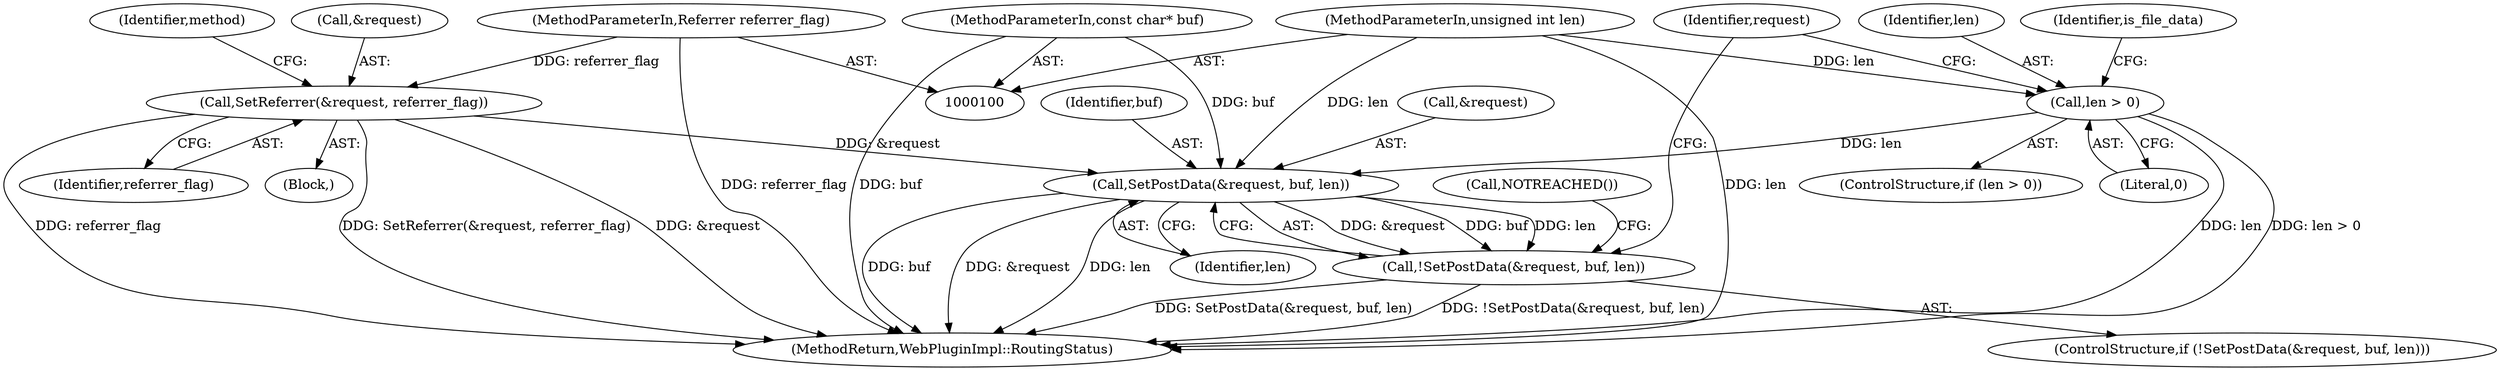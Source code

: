 digraph "1_Chrome_ea3d1d84be3d6f97bf50e76511c9e26af6895533_42@pointer" {
"1000194" [label="(Call,SetPostData(&request, buf, len))"];
"1000176" [label="(Call,SetReferrer(&request, referrer_flag))"];
"1000110" [label="(MethodParameterIn,Referrer referrer_flag)"];
"1000105" [label="(MethodParameterIn,const char* buf)"];
"1000184" [label="(Call,len > 0)"];
"1000104" [label="(MethodParameterIn,unsigned int len)"];
"1000193" [label="(Call,!SetPostData(&request, buf, len))"];
"1000193" [label="(Call,!SetPostData(&request, buf, len))"];
"1000195" [label="(Call,&request)"];
"1000104" [label="(MethodParameterIn,unsigned int len)"];
"1000110" [label="(MethodParameterIn,Referrer referrer_flag)"];
"1000185" [label="(Identifier,len)"];
"1000179" [label="(Identifier,referrer_flag)"];
"1000183" [label="(ControlStructure,if (len > 0))"];
"1000177" [label="(Call,&request)"];
"1000105" [label="(MethodParameterIn,const char* buf)"];
"1000194" [label="(Call,SetPostData(&request, buf, len))"];
"1000198" [label="(Identifier,len)"];
"1000176" [label="(Call,SetReferrer(&request, referrer_flag))"];
"1000111" [label="(Block,)"];
"1000209" [label="(Identifier,request)"];
"1000200" [label="(Call,NOTREACHED())"];
"1000197" [label="(Identifier,buf)"];
"1000184" [label="(Call,len > 0)"];
"1000217" [label="(MethodReturn,WebPluginImpl::RoutingStatus)"];
"1000182" [label="(Identifier,method)"];
"1000186" [label="(Literal,0)"];
"1000190" [label="(Identifier,is_file_data)"];
"1000192" [label="(ControlStructure,if (!SetPostData(&request, buf, len)))"];
"1000194" -> "1000193"  [label="AST: "];
"1000194" -> "1000198"  [label="CFG: "];
"1000195" -> "1000194"  [label="AST: "];
"1000197" -> "1000194"  [label="AST: "];
"1000198" -> "1000194"  [label="AST: "];
"1000193" -> "1000194"  [label="CFG: "];
"1000194" -> "1000217"  [label="DDG: buf"];
"1000194" -> "1000217"  [label="DDG: &request"];
"1000194" -> "1000217"  [label="DDG: len"];
"1000194" -> "1000193"  [label="DDG: &request"];
"1000194" -> "1000193"  [label="DDG: buf"];
"1000194" -> "1000193"  [label="DDG: len"];
"1000176" -> "1000194"  [label="DDG: &request"];
"1000105" -> "1000194"  [label="DDG: buf"];
"1000184" -> "1000194"  [label="DDG: len"];
"1000104" -> "1000194"  [label="DDG: len"];
"1000176" -> "1000111"  [label="AST: "];
"1000176" -> "1000179"  [label="CFG: "];
"1000177" -> "1000176"  [label="AST: "];
"1000179" -> "1000176"  [label="AST: "];
"1000182" -> "1000176"  [label="CFG: "];
"1000176" -> "1000217"  [label="DDG: &request"];
"1000176" -> "1000217"  [label="DDG: referrer_flag"];
"1000176" -> "1000217"  [label="DDG: SetReferrer(&request, referrer_flag)"];
"1000110" -> "1000176"  [label="DDG: referrer_flag"];
"1000110" -> "1000100"  [label="AST: "];
"1000110" -> "1000217"  [label="DDG: referrer_flag"];
"1000105" -> "1000100"  [label="AST: "];
"1000105" -> "1000217"  [label="DDG: buf"];
"1000184" -> "1000183"  [label="AST: "];
"1000184" -> "1000186"  [label="CFG: "];
"1000185" -> "1000184"  [label="AST: "];
"1000186" -> "1000184"  [label="AST: "];
"1000190" -> "1000184"  [label="CFG: "];
"1000209" -> "1000184"  [label="CFG: "];
"1000184" -> "1000217"  [label="DDG: len"];
"1000184" -> "1000217"  [label="DDG: len > 0"];
"1000104" -> "1000184"  [label="DDG: len"];
"1000104" -> "1000100"  [label="AST: "];
"1000104" -> "1000217"  [label="DDG: len"];
"1000193" -> "1000192"  [label="AST: "];
"1000200" -> "1000193"  [label="CFG: "];
"1000209" -> "1000193"  [label="CFG: "];
"1000193" -> "1000217"  [label="DDG: SetPostData(&request, buf, len)"];
"1000193" -> "1000217"  [label="DDG: !SetPostData(&request, buf, len)"];
}
